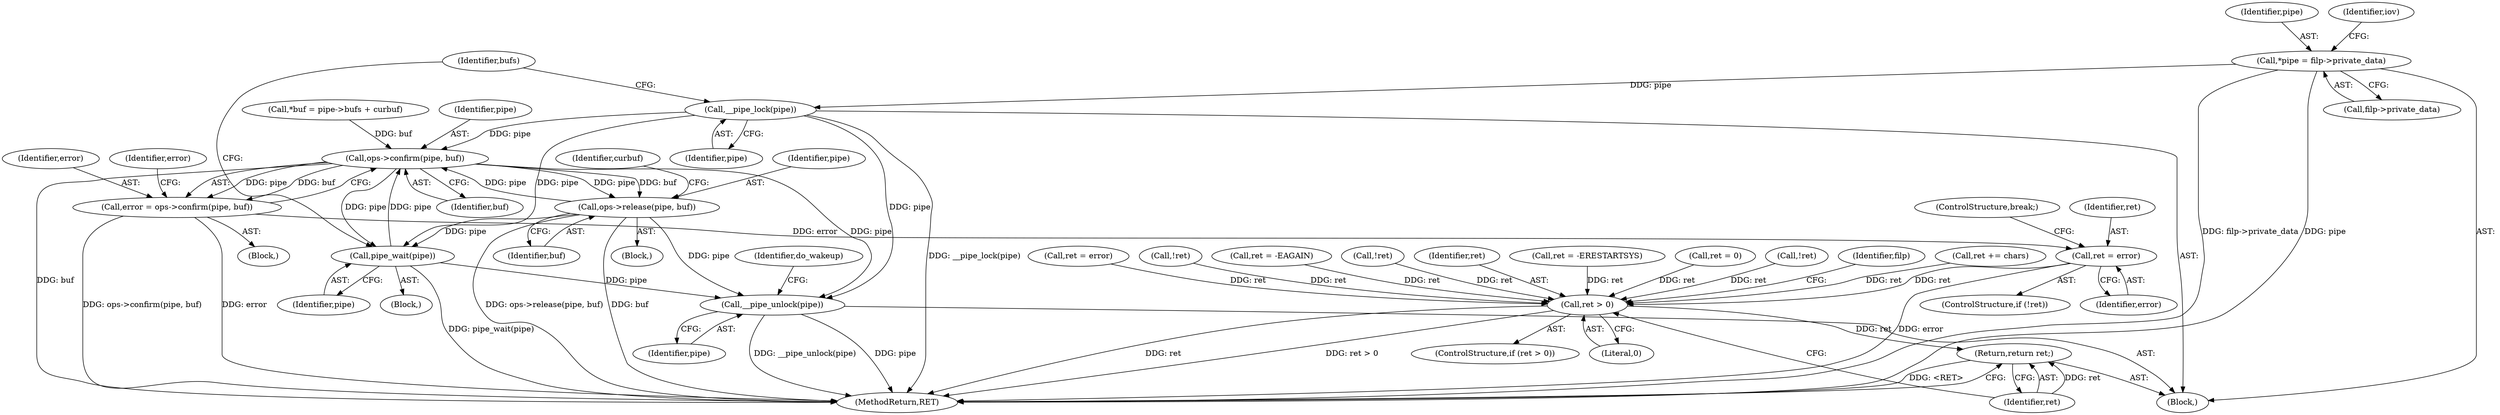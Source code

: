 digraph "0_linux_637b58c2887e5e57850865839cc75f59184b23d1_1@pointer" {
"1000120" [label="(Call,*pipe = filp->private_data)"];
"1000152" [label="(Call,__pipe_lock(pipe))"];
"1000203" [label="(Call,ops->confirm(pipe, buf))"];
"1000201" [label="(Call,error = ops->confirm(pipe, buf))"];
"1000212" [label="(Call,ret = error)"];
"1000433" [label="(Call,ret > 0)"];
"1000438" [label="(Return,return ret;)"];
"1000315" [label="(Call,ops->release(pipe, buf))"];
"1000410" [label="(Call,pipe_wait(pipe))"];
"1000412" [label="(Call,__pipe_unlock(pipe))"];
"1000205" [label="(Identifier,buf)"];
"1000434" [label="(Identifier,ret)"];
"1000201" [label="(Call,error = ops->confirm(pipe, buf))"];
"1000438" [label="(Return,return ret;)"];
"1000315" [label="(Call,ops->release(pipe, buf))"];
"1000309" [label="(Block,)"];
"1000316" [label="(Identifier,pipe)"];
"1000440" [label="(MethodReturn,RET)"];
"1000112" [label="(Block,)"];
"1000387" [label="(Call,ret = -ERESTARTSYS)"];
"1000149" [label="(Call,ret = 0)"];
"1000203" [label="(Call,ops->confirm(pipe, buf))"];
"1000155" [label="(Block,)"];
"1000122" [label="(Call,filp->private_data)"];
"1000432" [label="(ControlStructure,if (ret > 0))"];
"1000120" [label="(Call,*pipe = filp->private_data)"];
"1000413" [label="(Identifier,pipe)"];
"1000270" [label="(Call,!ret)"];
"1000152" [label="(Call,__pipe_lock(pipe))"];
"1000433" [label="(Call,ret > 0)"];
"1000202" [label="(Identifier,error)"];
"1000317" [label="(Identifier,buf)"];
"1000209" [label="(ControlStructure,if (!ret))"];
"1000437" [label="(Identifier,filp)"];
"1000411" [label="(Identifier,pipe)"];
"1000213" [label="(Identifier,ret)"];
"1000435" [label="(Literal,0)"];
"1000410" [label="(Call,pipe_wait(pipe))"];
"1000276" [label="(Call,ret += chars)"];
"1000272" [label="(Call,ret = error)"];
"1000153" [label="(Identifier,pipe)"];
"1000204" [label="(Identifier,pipe)"];
"1000439" [label="(Identifier,ret)"];
"1000164" [label="(Block,)"];
"1000212" [label="(Call,ret = error)"];
"1000412" [label="(Call,__pipe_unlock(pipe))"];
"1000207" [label="(Identifier,error)"];
"1000215" [label="(ControlStructure,break;)"];
"1000319" [label="(Identifier,curbuf)"];
"1000385" [label="(Call,!ret)"];
"1000121" [label="(Identifier,pipe)"];
"1000375" [label="(Call,ret = -EAGAIN)"];
"1000158" [label="(Identifier,bufs)"];
"1000210" [label="(Call,!ret)"];
"1000129" [label="(Identifier,iov)"];
"1000214" [label="(Identifier,error)"];
"1000415" [label="(Identifier,do_wakeup)"];
"1000172" [label="(Call,*buf = pipe->bufs + curbuf)"];
"1000120" -> "1000112"  [label="AST: "];
"1000120" -> "1000122"  [label="CFG: "];
"1000121" -> "1000120"  [label="AST: "];
"1000122" -> "1000120"  [label="AST: "];
"1000129" -> "1000120"  [label="CFG: "];
"1000120" -> "1000440"  [label="DDG: pipe"];
"1000120" -> "1000440"  [label="DDG: filp->private_data"];
"1000120" -> "1000152"  [label="DDG: pipe"];
"1000152" -> "1000112"  [label="AST: "];
"1000152" -> "1000153"  [label="CFG: "];
"1000153" -> "1000152"  [label="AST: "];
"1000158" -> "1000152"  [label="CFG: "];
"1000152" -> "1000440"  [label="DDG: __pipe_lock(pipe)"];
"1000152" -> "1000203"  [label="DDG: pipe"];
"1000152" -> "1000410"  [label="DDG: pipe"];
"1000152" -> "1000412"  [label="DDG: pipe"];
"1000203" -> "1000201"  [label="AST: "];
"1000203" -> "1000205"  [label="CFG: "];
"1000204" -> "1000203"  [label="AST: "];
"1000205" -> "1000203"  [label="AST: "];
"1000201" -> "1000203"  [label="CFG: "];
"1000203" -> "1000440"  [label="DDG: buf"];
"1000203" -> "1000201"  [label="DDG: pipe"];
"1000203" -> "1000201"  [label="DDG: buf"];
"1000410" -> "1000203"  [label="DDG: pipe"];
"1000315" -> "1000203"  [label="DDG: pipe"];
"1000172" -> "1000203"  [label="DDG: buf"];
"1000203" -> "1000315"  [label="DDG: pipe"];
"1000203" -> "1000315"  [label="DDG: buf"];
"1000203" -> "1000410"  [label="DDG: pipe"];
"1000203" -> "1000412"  [label="DDG: pipe"];
"1000201" -> "1000164"  [label="AST: "];
"1000202" -> "1000201"  [label="AST: "];
"1000207" -> "1000201"  [label="CFG: "];
"1000201" -> "1000440"  [label="DDG: ops->confirm(pipe, buf)"];
"1000201" -> "1000440"  [label="DDG: error"];
"1000201" -> "1000212"  [label="DDG: error"];
"1000212" -> "1000209"  [label="AST: "];
"1000212" -> "1000214"  [label="CFG: "];
"1000213" -> "1000212"  [label="AST: "];
"1000214" -> "1000212"  [label="AST: "];
"1000215" -> "1000212"  [label="CFG: "];
"1000212" -> "1000440"  [label="DDG: error"];
"1000212" -> "1000433"  [label="DDG: ret"];
"1000433" -> "1000432"  [label="AST: "];
"1000433" -> "1000435"  [label="CFG: "];
"1000434" -> "1000433"  [label="AST: "];
"1000435" -> "1000433"  [label="AST: "];
"1000437" -> "1000433"  [label="CFG: "];
"1000439" -> "1000433"  [label="CFG: "];
"1000433" -> "1000440"  [label="DDG: ret"];
"1000433" -> "1000440"  [label="DDG: ret > 0"];
"1000375" -> "1000433"  [label="DDG: ret"];
"1000387" -> "1000433"  [label="DDG: ret"];
"1000272" -> "1000433"  [label="DDG: ret"];
"1000276" -> "1000433"  [label="DDG: ret"];
"1000149" -> "1000433"  [label="DDG: ret"];
"1000385" -> "1000433"  [label="DDG: ret"];
"1000270" -> "1000433"  [label="DDG: ret"];
"1000210" -> "1000433"  [label="DDG: ret"];
"1000433" -> "1000438"  [label="DDG: ret"];
"1000438" -> "1000112"  [label="AST: "];
"1000438" -> "1000439"  [label="CFG: "];
"1000439" -> "1000438"  [label="AST: "];
"1000440" -> "1000438"  [label="CFG: "];
"1000438" -> "1000440"  [label="DDG: <RET>"];
"1000439" -> "1000438"  [label="DDG: ret"];
"1000315" -> "1000309"  [label="AST: "];
"1000315" -> "1000317"  [label="CFG: "];
"1000316" -> "1000315"  [label="AST: "];
"1000317" -> "1000315"  [label="AST: "];
"1000319" -> "1000315"  [label="CFG: "];
"1000315" -> "1000440"  [label="DDG: ops->release(pipe, buf)"];
"1000315" -> "1000440"  [label="DDG: buf"];
"1000315" -> "1000410"  [label="DDG: pipe"];
"1000315" -> "1000412"  [label="DDG: pipe"];
"1000410" -> "1000155"  [label="AST: "];
"1000410" -> "1000411"  [label="CFG: "];
"1000411" -> "1000410"  [label="AST: "];
"1000158" -> "1000410"  [label="CFG: "];
"1000410" -> "1000440"  [label="DDG: pipe_wait(pipe)"];
"1000410" -> "1000412"  [label="DDG: pipe"];
"1000412" -> "1000112"  [label="AST: "];
"1000412" -> "1000413"  [label="CFG: "];
"1000413" -> "1000412"  [label="AST: "];
"1000415" -> "1000412"  [label="CFG: "];
"1000412" -> "1000440"  [label="DDG: __pipe_unlock(pipe)"];
"1000412" -> "1000440"  [label="DDG: pipe"];
}
